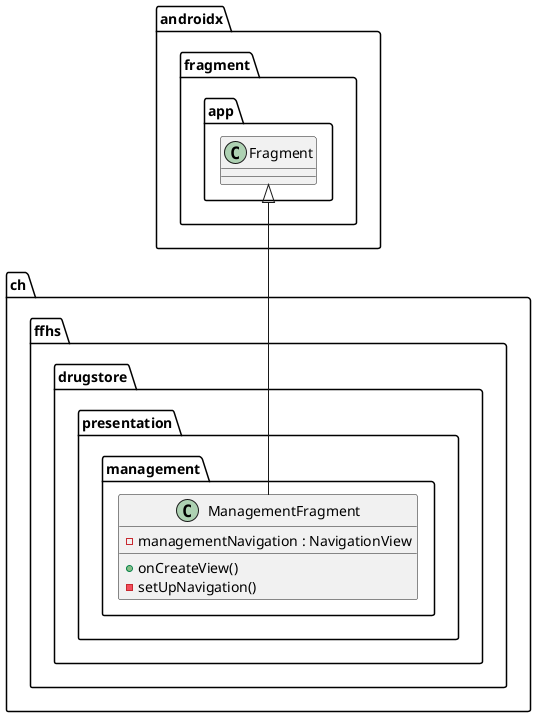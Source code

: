 @startuml

  namespace ch.ffhs.drugstore {
    namespace presentation {
      namespace management {
        class ch.ffhs.drugstore.presentation.management.ManagementFragment {
            - managementNavigation : NavigationView
            + onCreateView()
            - setUpNavigation()
        }
      }
    }
  }
  

  ch.ffhs.drugstore.presentation.management.ManagementFragment -up-|> androidx.fragment.app.Fragment


@enduml

